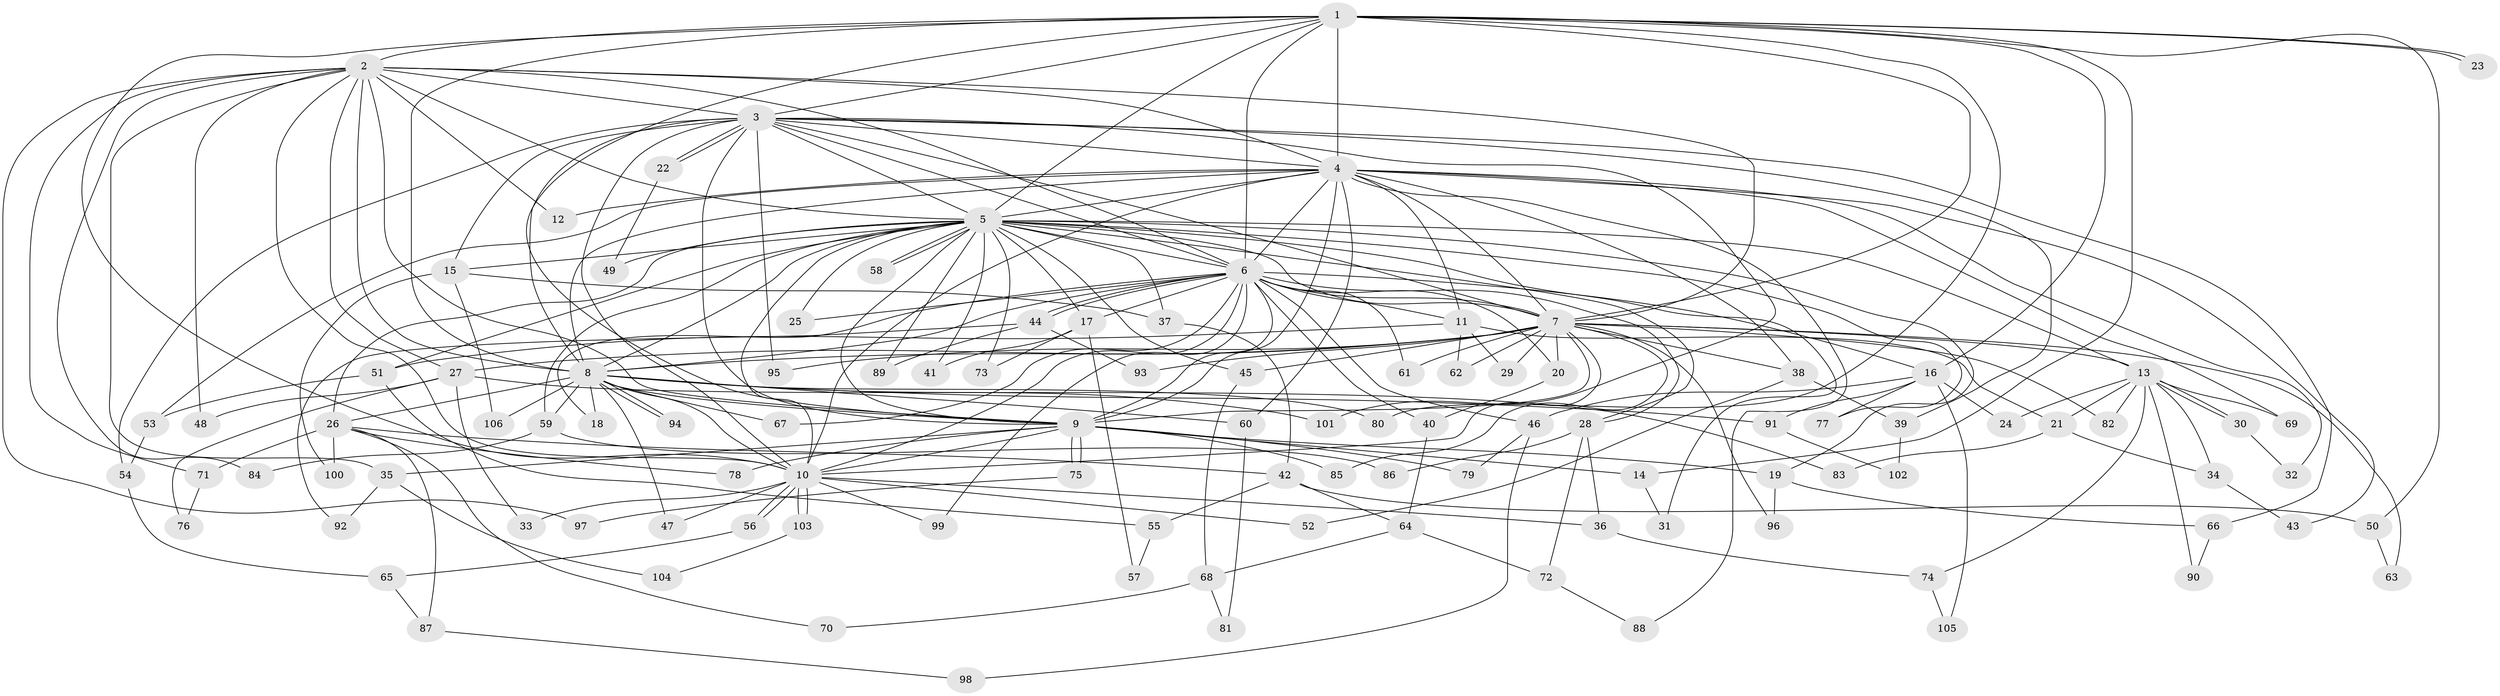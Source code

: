 // coarse degree distribution, {9: 0.08823529411764706, 19: 0.029411764705882353, 14: 0.029411764705882353, 12: 0.029411764705882353, 17: 0.029411764705882353, 10: 0.029411764705882353, 7: 0.08823529411764706, 4: 0.23529411764705882, 8: 0.058823529411764705, 6: 0.08823529411764706, 2: 0.11764705882352941, 3: 0.08823529411764706, 5: 0.08823529411764706}
// Generated by graph-tools (version 1.1) at 2025/49/03/04/25 22:49:53]
// undirected, 106 vertices, 237 edges
graph export_dot {
  node [color=gray90,style=filled];
  1;
  2;
  3;
  4;
  5;
  6;
  7;
  8;
  9;
  10;
  11;
  12;
  13;
  14;
  15;
  16;
  17;
  18;
  19;
  20;
  21;
  22;
  23;
  24;
  25;
  26;
  27;
  28;
  29;
  30;
  31;
  32;
  33;
  34;
  35;
  36;
  37;
  38;
  39;
  40;
  41;
  42;
  43;
  44;
  45;
  46;
  47;
  48;
  49;
  50;
  51;
  52;
  53;
  54;
  55;
  56;
  57;
  58;
  59;
  60;
  61;
  62;
  63;
  64;
  65;
  66;
  67;
  68;
  69;
  70;
  71;
  72;
  73;
  74;
  75;
  76;
  77;
  78;
  79;
  80;
  81;
  82;
  83;
  84;
  85;
  86;
  87;
  88;
  89;
  90;
  91;
  92;
  93;
  94;
  95;
  96;
  97;
  98;
  99;
  100;
  101;
  102;
  103;
  104;
  105;
  106;
  1 -- 2;
  1 -- 3;
  1 -- 4;
  1 -- 5;
  1 -- 6;
  1 -- 7;
  1 -- 8;
  1 -- 9;
  1 -- 10;
  1 -- 14;
  1 -- 16;
  1 -- 23;
  1 -- 23;
  1 -- 50;
  1 -- 80;
  2 -- 3;
  2 -- 4;
  2 -- 5;
  2 -- 6;
  2 -- 7;
  2 -- 8;
  2 -- 9;
  2 -- 10;
  2 -- 12;
  2 -- 27;
  2 -- 35;
  2 -- 48;
  2 -- 71;
  2 -- 84;
  2 -- 97;
  3 -- 4;
  3 -- 5;
  3 -- 6;
  3 -- 7;
  3 -- 8;
  3 -- 9;
  3 -- 10;
  3 -- 15;
  3 -- 22;
  3 -- 22;
  3 -- 39;
  3 -- 54;
  3 -- 66;
  3 -- 95;
  3 -- 101;
  4 -- 5;
  4 -- 6;
  4 -- 7;
  4 -- 8;
  4 -- 9;
  4 -- 10;
  4 -- 11;
  4 -- 12;
  4 -- 32;
  4 -- 38;
  4 -- 43;
  4 -- 53;
  4 -- 60;
  4 -- 69;
  4 -- 88;
  5 -- 6;
  5 -- 7;
  5 -- 8;
  5 -- 9;
  5 -- 10;
  5 -- 13;
  5 -- 15;
  5 -- 17;
  5 -- 19;
  5 -- 25;
  5 -- 26;
  5 -- 28;
  5 -- 31;
  5 -- 37;
  5 -- 41;
  5 -- 45;
  5 -- 49;
  5 -- 51;
  5 -- 58;
  5 -- 58;
  5 -- 59;
  5 -- 73;
  5 -- 77;
  5 -- 89;
  6 -- 7;
  6 -- 8;
  6 -- 9;
  6 -- 10;
  6 -- 11;
  6 -- 16;
  6 -- 17;
  6 -- 18;
  6 -- 20;
  6 -- 25;
  6 -- 28;
  6 -- 40;
  6 -- 44;
  6 -- 44;
  6 -- 46;
  6 -- 61;
  6 -- 67;
  6 -- 99;
  7 -- 8;
  7 -- 9;
  7 -- 10;
  7 -- 13;
  7 -- 20;
  7 -- 27;
  7 -- 29;
  7 -- 38;
  7 -- 45;
  7 -- 61;
  7 -- 62;
  7 -- 63;
  7 -- 82;
  7 -- 85;
  7 -- 93;
  7 -- 95;
  7 -- 96;
  8 -- 9;
  8 -- 10;
  8 -- 18;
  8 -- 26;
  8 -- 47;
  8 -- 59;
  8 -- 60;
  8 -- 67;
  8 -- 80;
  8 -- 91;
  8 -- 94;
  8 -- 94;
  8 -- 101;
  8 -- 106;
  9 -- 10;
  9 -- 14;
  9 -- 19;
  9 -- 35;
  9 -- 75;
  9 -- 75;
  9 -- 78;
  9 -- 79;
  9 -- 85;
  10 -- 33;
  10 -- 36;
  10 -- 47;
  10 -- 52;
  10 -- 56;
  10 -- 56;
  10 -- 99;
  10 -- 103;
  10 -- 103;
  11 -- 21;
  11 -- 29;
  11 -- 51;
  11 -- 62;
  13 -- 21;
  13 -- 24;
  13 -- 30;
  13 -- 30;
  13 -- 34;
  13 -- 69;
  13 -- 74;
  13 -- 82;
  13 -- 90;
  14 -- 31;
  15 -- 37;
  15 -- 100;
  15 -- 106;
  16 -- 24;
  16 -- 46;
  16 -- 77;
  16 -- 91;
  16 -- 105;
  17 -- 41;
  17 -- 57;
  17 -- 73;
  19 -- 66;
  19 -- 96;
  20 -- 40;
  21 -- 34;
  21 -- 83;
  22 -- 49;
  26 -- 42;
  26 -- 70;
  26 -- 71;
  26 -- 78;
  26 -- 87;
  26 -- 100;
  27 -- 33;
  27 -- 48;
  27 -- 76;
  27 -- 83;
  28 -- 36;
  28 -- 72;
  28 -- 86;
  30 -- 32;
  34 -- 43;
  35 -- 92;
  35 -- 104;
  36 -- 74;
  37 -- 42;
  38 -- 39;
  38 -- 52;
  39 -- 102;
  40 -- 64;
  42 -- 50;
  42 -- 55;
  42 -- 64;
  44 -- 89;
  44 -- 92;
  44 -- 93;
  45 -- 68;
  46 -- 79;
  46 -- 98;
  50 -- 63;
  51 -- 53;
  51 -- 55;
  53 -- 54;
  54 -- 65;
  55 -- 57;
  56 -- 65;
  59 -- 84;
  59 -- 86;
  60 -- 81;
  64 -- 68;
  64 -- 72;
  65 -- 87;
  66 -- 90;
  68 -- 70;
  68 -- 81;
  71 -- 76;
  72 -- 88;
  74 -- 105;
  75 -- 97;
  87 -- 98;
  91 -- 102;
  103 -- 104;
}
